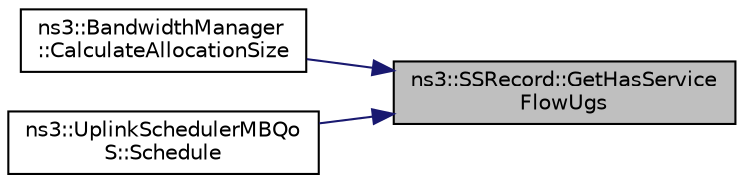 digraph "ns3::SSRecord::GetHasServiceFlowUgs"
{
 // LATEX_PDF_SIZE
  edge [fontname="Helvetica",fontsize="10",labelfontname="Helvetica",labelfontsize="10"];
  node [fontname="Helvetica",fontsize="10",shape=record];
  rankdir="RL";
  Node1 [label="ns3::SSRecord::GetHasService\lFlowUgs",height=0.2,width=0.4,color="black", fillcolor="grey75", style="filled", fontcolor="black",tooltip="Check if at least one flow has scheduling type SF_TYPE_UGS."];
  Node1 -> Node2 [dir="back",color="midnightblue",fontsize="10",style="solid",fontname="Helvetica"];
  Node2 [label="ns3::BandwidthManager\l::CalculateAllocationSize",height=0.2,width=0.4,color="black", fillcolor="white", style="filled",URL="$classns3_1_1_bandwidth_manager.html#a60dbf098a04a926224fe4ac331e1e99c",tooltip="Calculate allocation size function."];
  Node1 -> Node3 [dir="back",color="midnightblue",fontsize="10",style="solid",fontname="Helvetica"];
  Node3 [label="ns3::UplinkSchedulerMBQo\lS::Schedule",height=0.2,width=0.4,color="black", fillcolor="white", style="filled",URL="$classns3_1_1_uplink_scheduler_m_b_qo_s.html#abd019c4994078b9b6e6c012af5e34ac5",tooltip="Schedule function."];
}
